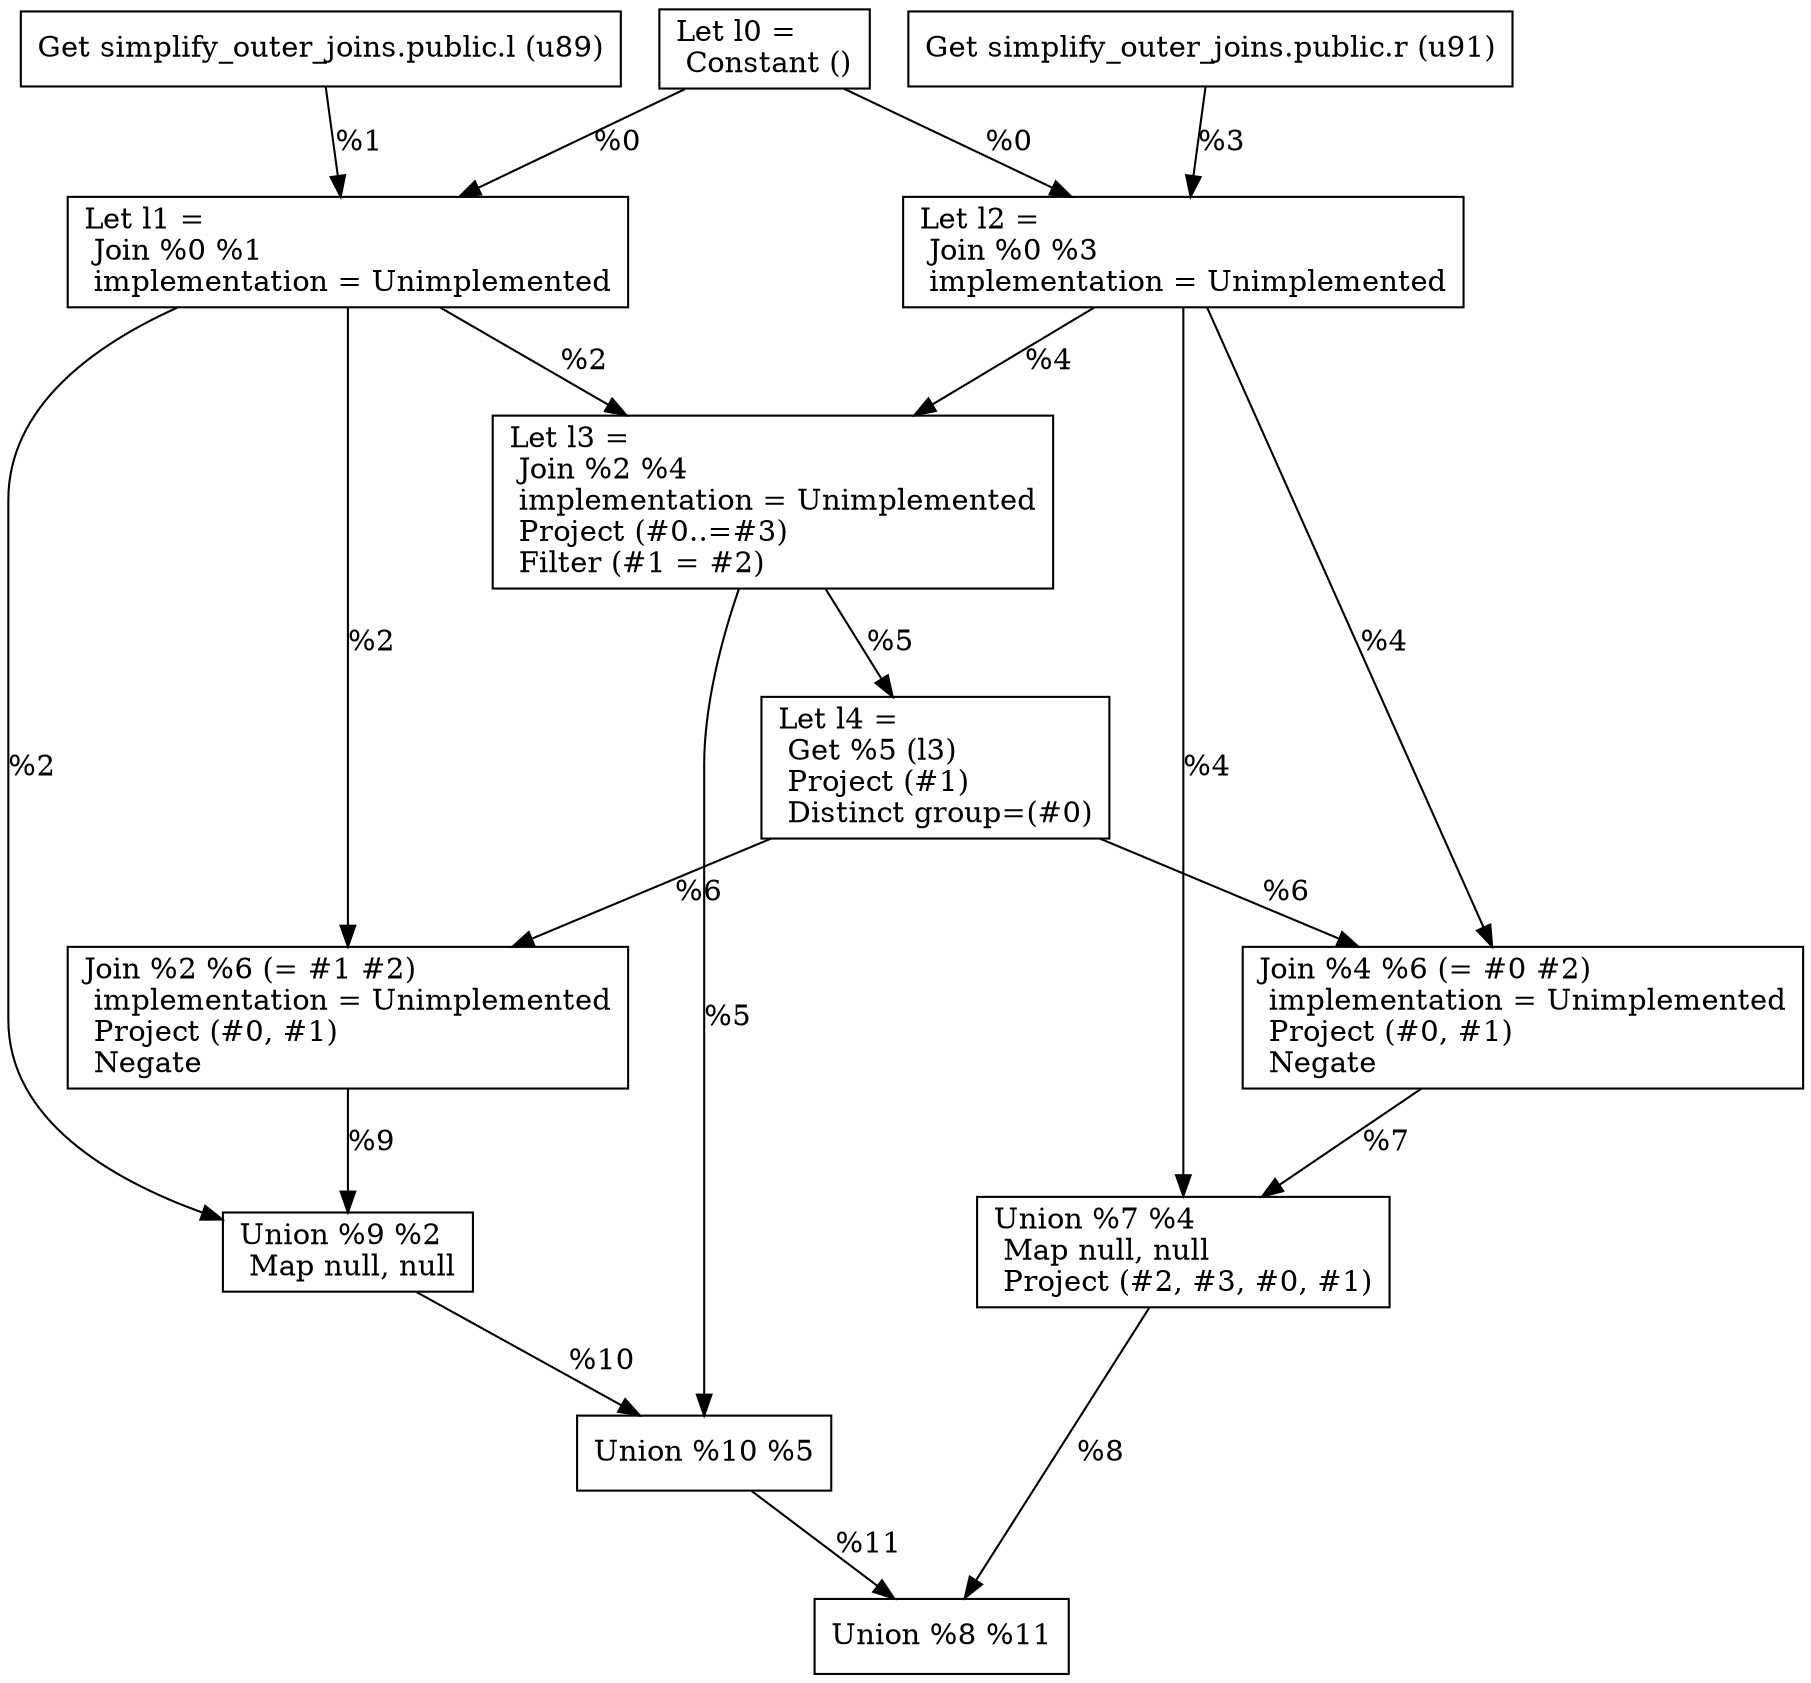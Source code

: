 digraph G {
    node0 [shape = record, label="Let l0 =\l Constant ()\l"]
    node1 [shape = record, label=" Get simplify_outer_joins.public.l (u89)\l"]
    node2 [shape = record, label="Let l1 =\l Join %0 %1\l  implementation = Unimplemented\l"]
    node3 [shape = record, label=" Get simplify_outer_joins.public.r (u91)\l"]
    node4 [shape = record, label="Let l2 =\l Join %0 %3\l  implementation = Unimplemented\l"]
    node5 [shape = record, label="Let l3 =\l Join %2 %4\l  implementation = Unimplemented\l Project (#0..=#3)\l Filter (#1 = #2)\l"]
    node6 [shape = record, label="Let l4 =\l Get %5 (l3)\l Project (#1)\l Distinct group=(#0)\l"]
    node7 [shape = record, label=" Join %4 %6 (= #0 #2)\l  implementation = Unimplemented\l Project (#0, #1)\l Negate\l"]
    node8 [shape = record, label=" Union %7 %4\l Map null, null\l Project (#2, #3, #0, #1)\l"]
    node9 [shape = record, label=" Join %2 %6 (= #1 #2)\l  implementation = Unimplemented\l Project (#0, #1)\l Negate\l"]
    node10 [shape = record, label=" Union %9 %2\l Map null, null\l"]
    node11 [shape = record, label=" Union %10 %5\l"]
    node12 [shape = record, label=" Union %8 %11\l"]
    node10 -> node11 [label = "%10\l"]
    node4 -> node8 [label = "%4\l"]
    node3 -> node4 [label = "%3\l"]
    node0 -> node4 [label = "%0\l"]
    node1 -> node2 [label = "%1\l"]
    node4 -> node7 [label = "%4\l"]
    node7 -> node8 [label = "%7\l"]
    node11 -> node12 [label = "%11\l"]
    node4 -> node5 [label = "%4\l"]
    node6 -> node9 [label = "%6\l"]
    node2 -> node9 [label = "%2\l"]
    node0 -> node2 [label = "%0\l"]
    node8 -> node12 [label = "%8\l"]
    node6 -> node7 [label = "%6\l"]
    node2 -> node10 [label = "%2\l"]
    node9 -> node10 [label = "%9\l"]
    node5 -> node11 [label = "%5\l"]
    node2 -> node5 [label = "%2\l"]
    node5 -> node6 [label = "%5\l"]
}
